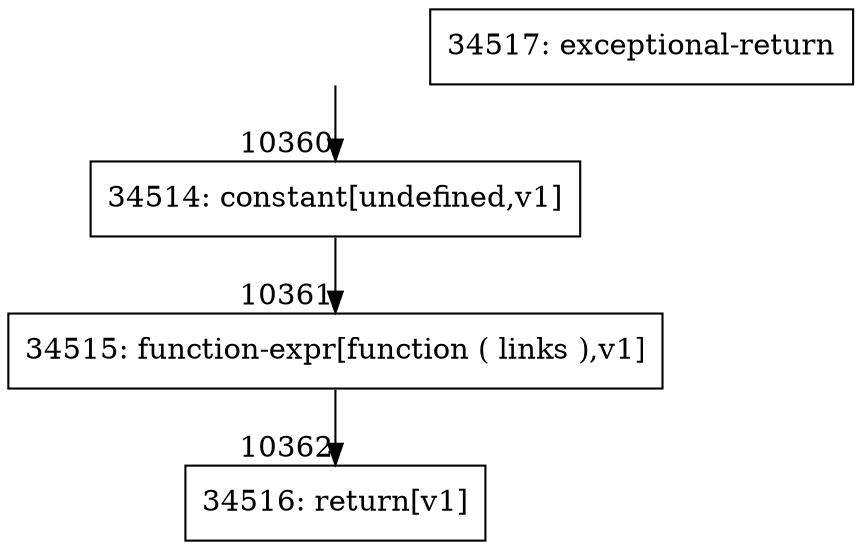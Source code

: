 digraph {
rankdir="TD"
BB_entry950[shape=none,label=""];
BB_entry950 -> BB10360 [tailport=s, headport=n, headlabel="    10360"]
BB10360 [shape=record label="{34514: constant[undefined,v1]}" ] 
BB10360 -> BB10361 [tailport=s, headport=n, headlabel="      10361"]
BB10361 [shape=record label="{34515: function-expr[function ( links ),v1]}" ] 
BB10361 -> BB10362 [tailport=s, headport=n, headlabel="      10362"]
BB10362 [shape=record label="{34516: return[v1]}" ] 
BB10363 [shape=record label="{34517: exceptional-return}" ] 
//#$~ 6058
}
